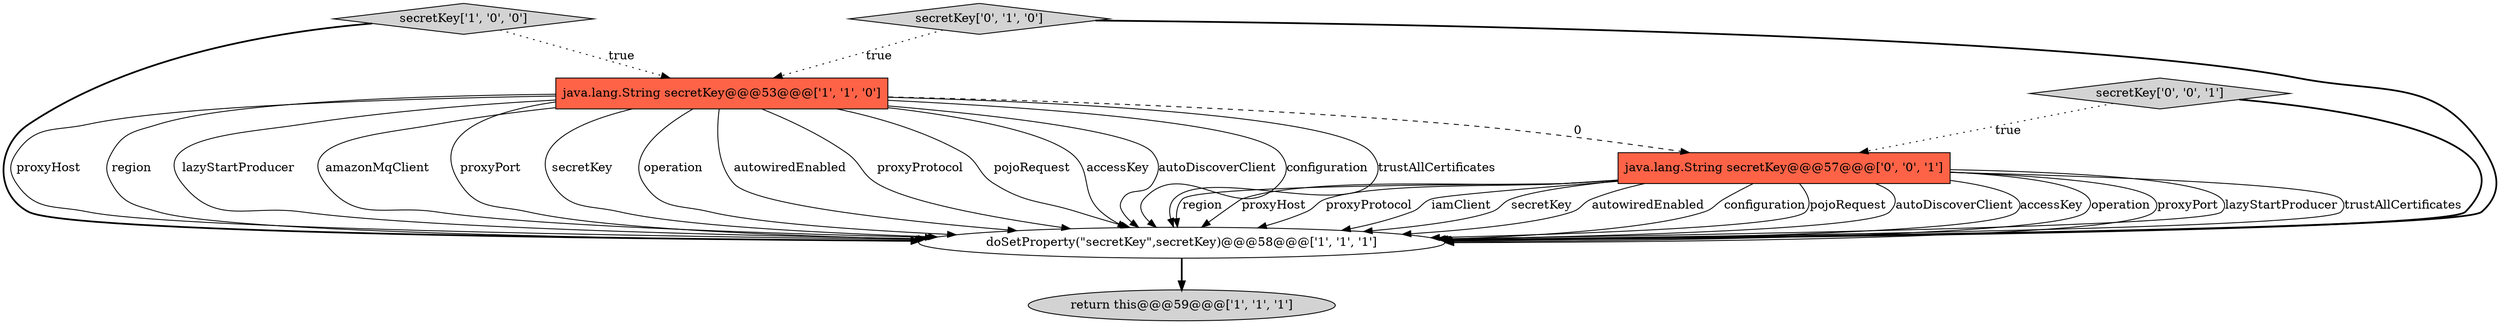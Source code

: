 digraph {
1 [style = filled, label = "return this@@@59@@@['1', '1', '1']", fillcolor = lightgray, shape = ellipse image = "AAA0AAABBB1BBB"];
2 [style = filled, label = "secretKey['1', '0', '0']", fillcolor = lightgray, shape = diamond image = "AAA0AAABBB1BBB"];
6 [style = filled, label = "secretKey['0', '0', '1']", fillcolor = lightgray, shape = diamond image = "AAA0AAABBB3BBB"];
3 [style = filled, label = "doSetProperty(\"secretKey\",secretKey)@@@58@@@['1', '1', '1']", fillcolor = white, shape = ellipse image = "AAA0AAABBB1BBB"];
5 [style = filled, label = "java.lang.String secretKey@@@57@@@['0', '0', '1']", fillcolor = tomato, shape = box image = "AAA0AAABBB3BBB"];
0 [style = filled, label = "java.lang.String secretKey@@@53@@@['1', '1', '0']", fillcolor = tomato, shape = box image = "AAA0AAABBB1BBB"];
4 [style = filled, label = "secretKey['0', '1', '0']", fillcolor = lightgray, shape = diamond image = "AAA0AAABBB2BBB"];
0->3 [style = solid, label="proxyHost"];
6->3 [style = bold, label=""];
4->3 [style = bold, label=""];
0->3 [style = solid, label="region"];
2->0 [style = dotted, label="true"];
3->1 [style = bold, label=""];
5->3 [style = solid, label="region"];
0->5 [style = dashed, label="0"];
0->3 [style = solid, label="lazyStartProducer"];
5->3 [style = solid, label="proxyHost"];
2->3 [style = bold, label=""];
4->0 [style = dotted, label="true"];
5->3 [style = solid, label="proxyProtocol"];
0->3 [style = solid, label="amazonMqClient"];
5->3 [style = solid, label="iamClient"];
5->3 [style = solid, label="secretKey"];
5->3 [style = solid, label="autowiredEnabled"];
5->3 [style = solid, label="configuration"];
0->3 [style = solid, label="proxyPort"];
0->3 [style = solid, label="secretKey"];
5->3 [style = solid, label="pojoRequest"];
5->3 [style = solid, label="autoDiscoverClient"];
0->3 [style = solid, label="operation"];
5->3 [style = solid, label="accessKey"];
0->3 [style = solid, label="autowiredEnabled"];
0->3 [style = solid, label="proxyProtocol"];
0->3 [style = solid, label="pojoRequest"];
0->3 [style = solid, label="accessKey"];
5->3 [style = solid, label="operation"];
5->3 [style = solid, label="proxyPort"];
0->3 [style = solid, label="autoDiscoverClient"];
5->3 [style = solid, label="lazyStartProducer"];
0->3 [style = solid, label="configuration"];
5->3 [style = solid, label="trustAllCertificates"];
6->5 [style = dotted, label="true"];
0->3 [style = solid, label="trustAllCertificates"];
}
